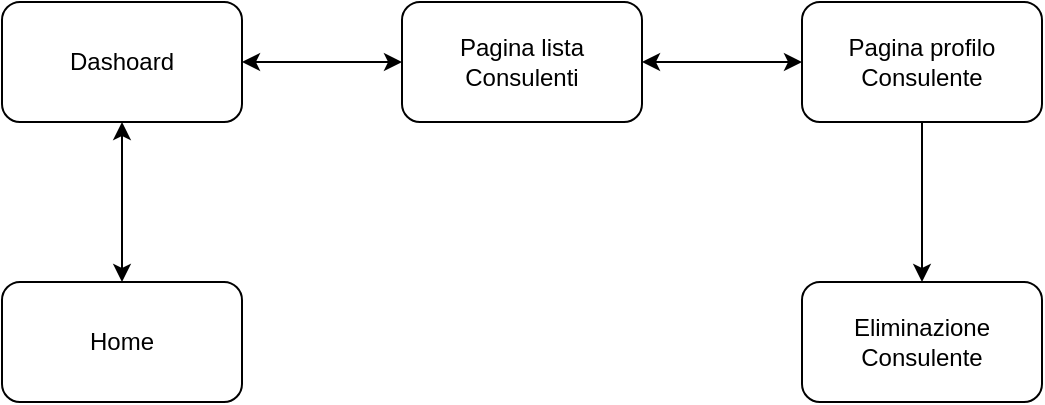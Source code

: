 <mxfile version="13.9.9" type="device"><diagram id="hoS6ToK3TllIXUoavCLs" name="Pagina-1"><mxGraphModel dx="1086" dy="806" grid="1" gridSize="10" guides="1" tooltips="1" connect="1" arrows="1" fold="1" page="1" pageScale="1" pageWidth="827" pageHeight="1169" math="0" shadow="0"><root><mxCell id="0"/><mxCell id="1" parent="0"/><mxCell id="0BBx6IBovWtCiWrXrwQF-2" value="Home" style="rounded=1;whiteSpace=wrap;html=1;" parent="1" vertex="1"><mxGeometry x="350" y="380" width="120" height="60" as="geometry"/></mxCell><mxCell id="0BBx6IBovWtCiWrXrwQF-3" value="Dashoard" style="whiteSpace=wrap;html=1;rounded=1;" parent="1" vertex="1"><mxGeometry x="350" y="240" width="120" height="60" as="geometry"/></mxCell><mxCell id="0BBx6IBovWtCiWrXrwQF-5" value="Pagina lista Consulenti" style="whiteSpace=wrap;html=1;rounded=1;" parent="1" vertex="1"><mxGeometry x="550" y="240" width="120" height="60" as="geometry"/></mxCell><mxCell id="0BBx6IBovWtCiWrXrwQF-9" value="Eliminazione Consulente" style="whiteSpace=wrap;html=1;rounded=1;" parent="1" vertex="1"><mxGeometry x="750" y="380" width="120" height="60" as="geometry"/></mxCell><mxCell id="0BBx6IBovWtCiWrXrwQF-11" value="" style="endArrow=classic;startArrow=classic;html=1;entryX=0.5;entryY=1;entryDx=0;entryDy=0;" parent="1" source="0BBx6IBovWtCiWrXrwQF-2" target="0BBx6IBovWtCiWrXrwQF-3" edge="1"><mxGeometry width="50" height="50" relative="1" as="geometry"><mxPoint x="600" y="760" as="sourcePoint"/><mxPoint x="650" y="710" as="targetPoint"/></mxGeometry></mxCell><mxCell id="0BBx6IBovWtCiWrXrwQF-13" value="" style="endArrow=classic;startArrow=classic;html=1;exitX=1;exitY=0.5;exitDx=0;exitDy=0;entryX=0;entryY=0.5;entryDx=0;entryDy=0;" parent="1" source="0BBx6IBovWtCiWrXrwQF-3" target="0BBx6IBovWtCiWrXrwQF-5" edge="1"><mxGeometry width="50" height="50" relative="1" as="geometry"><mxPoint x="680" y="280" as="sourcePoint"/><mxPoint x="550" y="280" as="targetPoint"/></mxGeometry></mxCell><mxCell id="u4BN3S8iws8meZYyjlUC-3" value="" style="edgeStyle=orthogonalEdgeStyle;rounded=0;orthogonalLoop=1;jettySize=auto;html=1;" edge="1" parent="1" source="u4BN3S8iws8meZYyjlUC-1" target="0BBx6IBovWtCiWrXrwQF-9"><mxGeometry relative="1" as="geometry"/></mxCell><mxCell id="u4BN3S8iws8meZYyjlUC-1" value="Pagina profilo Consulente" style="whiteSpace=wrap;html=1;rounded=1;" vertex="1" parent="1"><mxGeometry x="750" y="240" width="120" height="60" as="geometry"/></mxCell><mxCell id="u4BN3S8iws8meZYyjlUC-2" value="" style="endArrow=classic;startArrow=classic;html=1;entryX=0;entryY=0.5;entryDx=0;entryDy=0;exitX=1;exitY=0.5;exitDx=0;exitDy=0;" edge="1" parent="1" source="0BBx6IBovWtCiWrXrwQF-5" target="u4BN3S8iws8meZYyjlUC-1"><mxGeometry width="50" height="50" relative="1" as="geometry"><mxPoint x="800" y="830" as="sourcePoint"/><mxPoint x="850" y="780" as="targetPoint"/></mxGeometry></mxCell></root></mxGraphModel></diagram></mxfile>